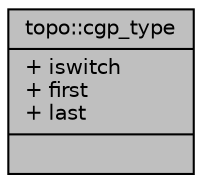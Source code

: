 digraph "topo::cgp_type"
{
  edge [fontname="Helvetica",fontsize="10",labelfontname="Helvetica",labelfontsize="10"];
  node [fontname="Helvetica",fontsize="10",shape=record];
  Node1 [label="{topo::cgp_type\n|+ iswitch\l+ first\l+ last\l|}",height=0.2,width=0.4,color="black", fillcolor="grey75", style="filled" fontcolor="black"];
}
